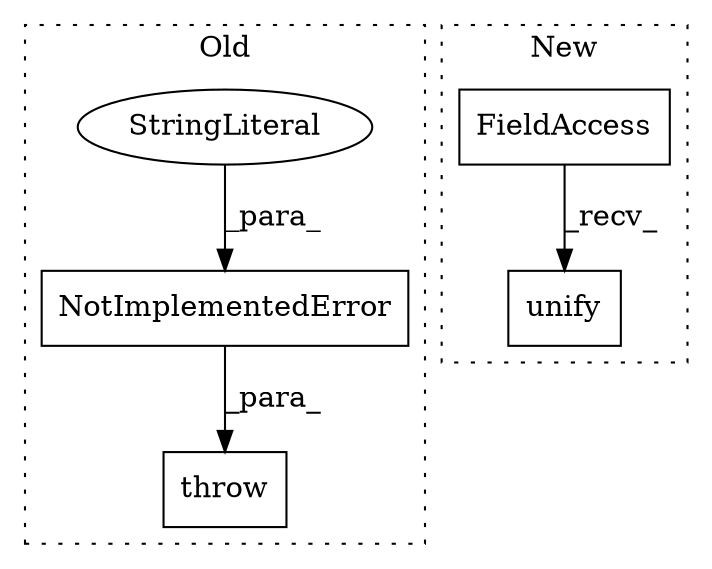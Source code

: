 digraph G {
subgraph cluster0 {
1 [label="NotImplementedError" a="32" s="4047,4111" l="20,1" shape="box"];
3 [label="throw" a="53" s="4041" l="6" shape="box"];
4 [label="StringLiteral" a="45" s="4067" l="44" shape="ellipse"];
label = "Old";
style="dotted";
}
subgraph cluster1 {
2 [label="unify" a="32" s="4209,4224" l="6,1" shape="box"];
5 [label="FieldAccess" a="22" s="4201" l="7" shape="box"];
label = "New";
style="dotted";
}
1 -> 3 [label="_para_"];
4 -> 1 [label="_para_"];
5 -> 2 [label="_recv_"];
}